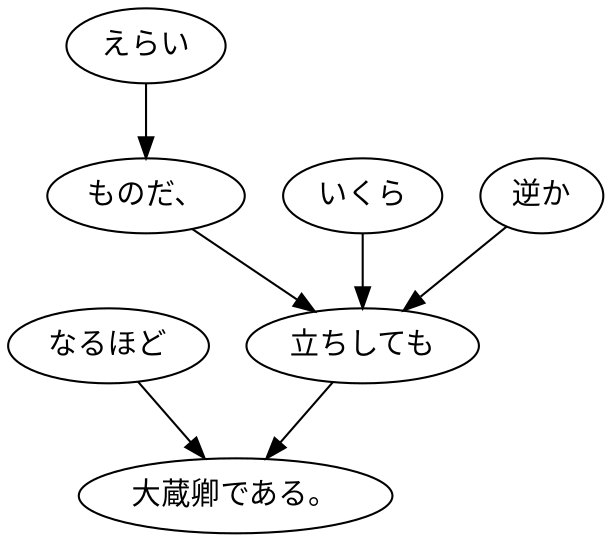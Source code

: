 digraph graph6555 {
	node0 [label="なるほど"];
	node1 [label="えらい"];
	node2 [label="ものだ、"];
	node3 [label="いくら"];
	node4 [label="逆か"];
	node5 [label="立ちしても"];
	node6 [label="大蔵卿である。"];
	node0 -> node6;
	node1 -> node2;
	node2 -> node5;
	node3 -> node5;
	node4 -> node5;
	node5 -> node6;
}
